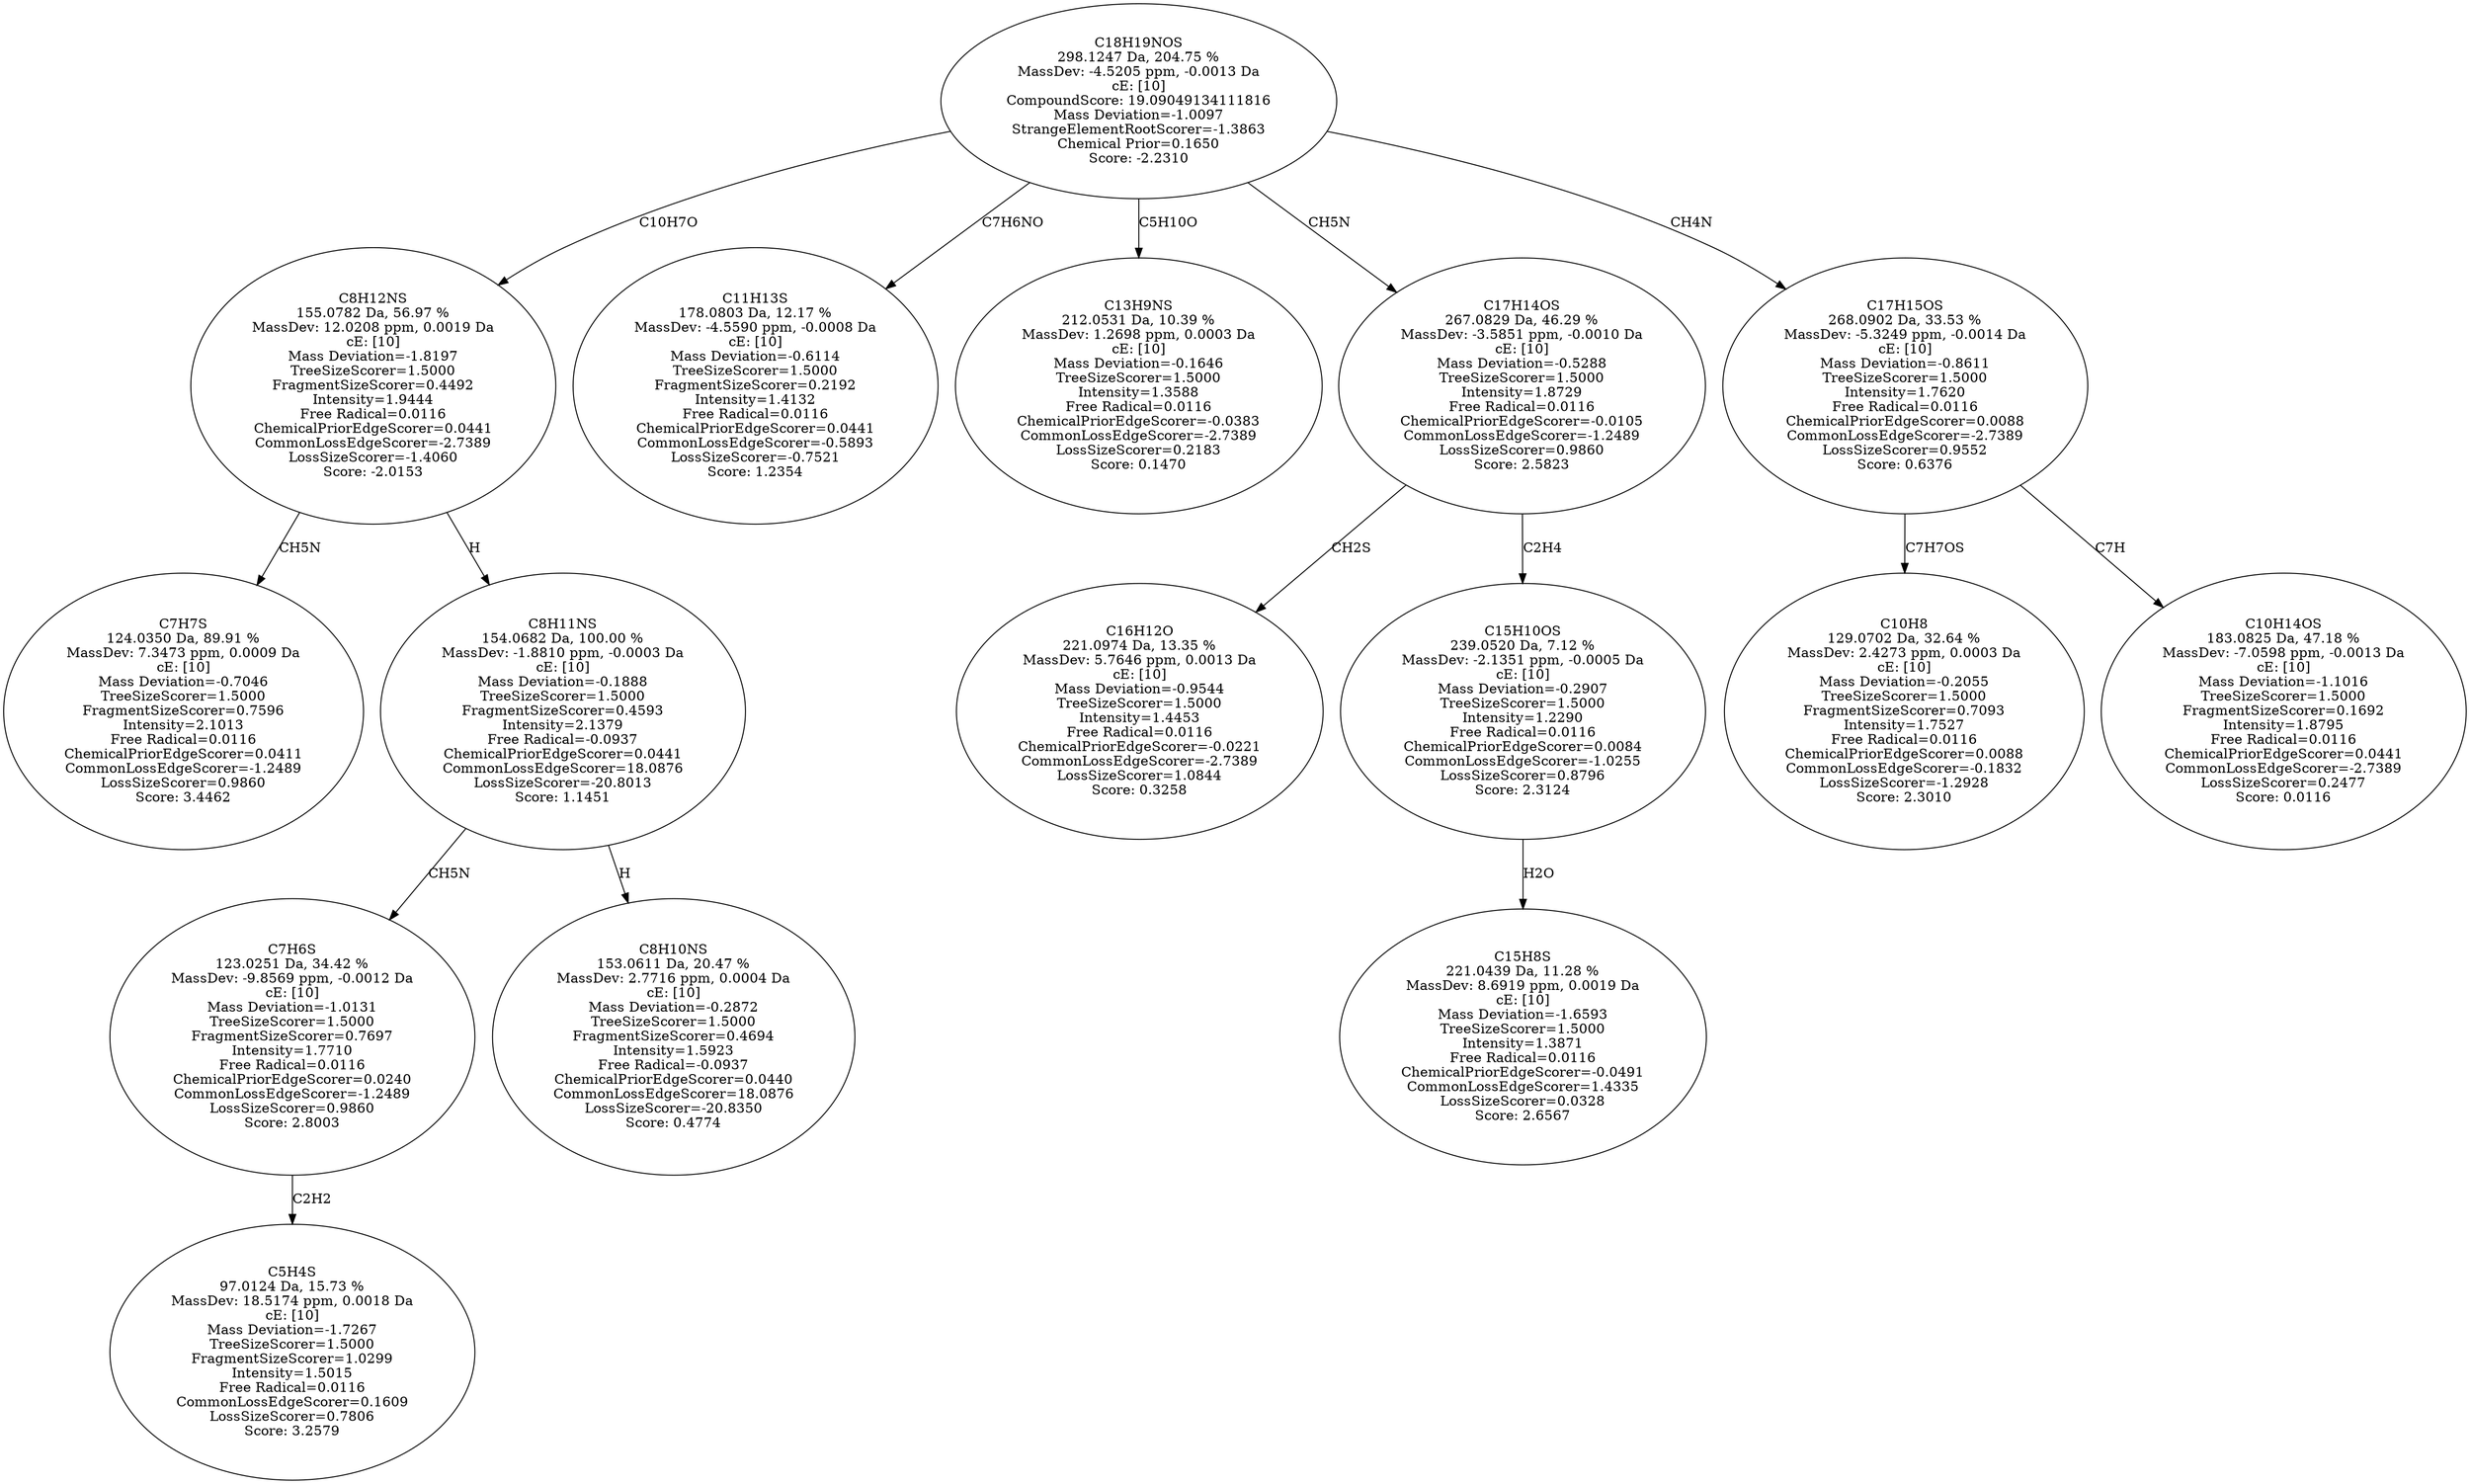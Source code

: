 strict digraph {
v1 [label="C7H7S\n124.0350 Da, 89.91 %\nMassDev: 7.3473 ppm, 0.0009 Da\ncE: [10]\nMass Deviation=-0.7046\nTreeSizeScorer=1.5000\nFragmentSizeScorer=0.7596\nIntensity=2.1013\nFree Radical=0.0116\nChemicalPriorEdgeScorer=0.0411\nCommonLossEdgeScorer=-1.2489\nLossSizeScorer=0.9860\nScore: 3.4462"];
v2 [label="C5H4S\n97.0124 Da, 15.73 %\nMassDev: 18.5174 ppm, 0.0018 Da\ncE: [10]\nMass Deviation=-1.7267\nTreeSizeScorer=1.5000\nFragmentSizeScorer=1.0299\nIntensity=1.5015\nFree Radical=0.0116\nCommonLossEdgeScorer=0.1609\nLossSizeScorer=0.7806\nScore: 3.2579"];
v3 [label="C7H6S\n123.0251 Da, 34.42 %\nMassDev: -9.8569 ppm, -0.0012 Da\ncE: [10]\nMass Deviation=-1.0131\nTreeSizeScorer=1.5000\nFragmentSizeScorer=0.7697\nIntensity=1.7710\nFree Radical=0.0116\nChemicalPriorEdgeScorer=0.0240\nCommonLossEdgeScorer=-1.2489\nLossSizeScorer=0.9860\nScore: 2.8003"];
v4 [label="C8H10NS\n153.0611 Da, 20.47 %\nMassDev: 2.7716 ppm, 0.0004 Da\ncE: [10]\nMass Deviation=-0.2872\nTreeSizeScorer=1.5000\nFragmentSizeScorer=0.4694\nIntensity=1.5923\nFree Radical=-0.0937\nChemicalPriorEdgeScorer=0.0440\nCommonLossEdgeScorer=18.0876\nLossSizeScorer=-20.8350\nScore: 0.4774"];
v5 [label="C8H11NS\n154.0682 Da, 100.00 %\nMassDev: -1.8810 ppm, -0.0003 Da\ncE: [10]\nMass Deviation=-0.1888\nTreeSizeScorer=1.5000\nFragmentSizeScorer=0.4593\nIntensity=2.1379\nFree Radical=-0.0937\nChemicalPriorEdgeScorer=0.0441\nCommonLossEdgeScorer=18.0876\nLossSizeScorer=-20.8013\nScore: 1.1451"];
v6 [label="C8H12NS\n155.0782 Da, 56.97 %\nMassDev: 12.0208 ppm, 0.0019 Da\ncE: [10]\nMass Deviation=-1.8197\nTreeSizeScorer=1.5000\nFragmentSizeScorer=0.4492\nIntensity=1.9444\nFree Radical=0.0116\nChemicalPriorEdgeScorer=0.0441\nCommonLossEdgeScorer=-2.7389\nLossSizeScorer=-1.4060\nScore: -2.0153"];
v7 [label="C11H13S\n178.0803 Da, 12.17 %\nMassDev: -4.5590 ppm, -0.0008 Da\ncE: [10]\nMass Deviation=-0.6114\nTreeSizeScorer=1.5000\nFragmentSizeScorer=0.2192\nIntensity=1.4132\nFree Radical=0.0116\nChemicalPriorEdgeScorer=0.0441\nCommonLossEdgeScorer=-0.5893\nLossSizeScorer=-0.7521\nScore: 1.2354"];
v8 [label="C13H9NS\n212.0531 Da, 10.39 %\nMassDev: 1.2698 ppm, 0.0003 Da\ncE: [10]\nMass Deviation=-0.1646\nTreeSizeScorer=1.5000\nIntensity=1.3588\nFree Radical=0.0116\nChemicalPriorEdgeScorer=-0.0383\nCommonLossEdgeScorer=-2.7389\nLossSizeScorer=0.2183\nScore: 0.1470"];
v9 [label="C16H12O\n221.0974 Da, 13.35 %\nMassDev: 5.7646 ppm, 0.0013 Da\ncE: [10]\nMass Deviation=-0.9544\nTreeSizeScorer=1.5000\nIntensity=1.4453\nFree Radical=0.0116\nChemicalPriorEdgeScorer=-0.0221\nCommonLossEdgeScorer=-2.7389\nLossSizeScorer=1.0844\nScore: 0.3258"];
v10 [label="C15H8S\n221.0439 Da, 11.28 %\nMassDev: 8.6919 ppm, 0.0019 Da\ncE: [10]\nMass Deviation=-1.6593\nTreeSizeScorer=1.5000\nIntensity=1.3871\nFree Radical=0.0116\nChemicalPriorEdgeScorer=-0.0491\nCommonLossEdgeScorer=1.4335\nLossSizeScorer=0.0328\nScore: 2.6567"];
v11 [label="C15H10OS\n239.0520 Da, 7.12 %\nMassDev: -2.1351 ppm, -0.0005 Da\ncE: [10]\nMass Deviation=-0.2907\nTreeSizeScorer=1.5000\nIntensity=1.2290\nFree Radical=0.0116\nChemicalPriorEdgeScorer=0.0084\nCommonLossEdgeScorer=-1.0255\nLossSizeScorer=0.8796\nScore: 2.3124"];
v12 [label="C17H14OS\n267.0829 Da, 46.29 %\nMassDev: -3.5851 ppm, -0.0010 Da\ncE: [10]\nMass Deviation=-0.5288\nTreeSizeScorer=1.5000\nIntensity=1.8729\nFree Radical=0.0116\nChemicalPriorEdgeScorer=-0.0105\nCommonLossEdgeScorer=-1.2489\nLossSizeScorer=0.9860\nScore: 2.5823"];
v13 [label="C10H8\n129.0702 Da, 32.64 %\nMassDev: 2.4273 ppm, 0.0003 Da\ncE: [10]\nMass Deviation=-0.2055\nTreeSizeScorer=1.5000\nFragmentSizeScorer=0.7093\nIntensity=1.7527\nFree Radical=0.0116\nChemicalPriorEdgeScorer=0.0088\nCommonLossEdgeScorer=-0.1832\nLossSizeScorer=-1.2928\nScore: 2.3010"];
v14 [label="C10H14OS\n183.0825 Da, 47.18 %\nMassDev: -7.0598 ppm, -0.0013 Da\ncE: [10]\nMass Deviation=-1.1016\nTreeSizeScorer=1.5000\nFragmentSizeScorer=0.1692\nIntensity=1.8795\nFree Radical=0.0116\nChemicalPriorEdgeScorer=0.0441\nCommonLossEdgeScorer=-2.7389\nLossSizeScorer=0.2477\nScore: 0.0116"];
v15 [label="C17H15OS\n268.0902 Da, 33.53 %\nMassDev: -5.3249 ppm, -0.0014 Da\ncE: [10]\nMass Deviation=-0.8611\nTreeSizeScorer=1.5000\nIntensity=1.7620\nFree Radical=0.0116\nChemicalPriorEdgeScorer=0.0088\nCommonLossEdgeScorer=-2.7389\nLossSizeScorer=0.9552\nScore: 0.6376"];
v16 [label="C18H19NOS\n298.1247 Da, 204.75 %\nMassDev: -4.5205 ppm, -0.0013 Da\ncE: [10]\nCompoundScore: 19.09049134111816\nMass Deviation=-1.0097\nStrangeElementRootScorer=-1.3863\nChemical Prior=0.1650\nScore: -2.2310"];
v6 -> v1 [label="CH5N"];
v3 -> v2 [label="C2H2"];
v5 -> v3 [label="CH5N"];
v5 -> v4 [label="H"];
v6 -> v5 [label="H"];
v16 -> v6 [label="C10H7O"];
v16 -> v7 [label="C7H6NO"];
v16 -> v8 [label="C5H10O"];
v12 -> v9 [label="CH2S"];
v11 -> v10 [label="H2O"];
v12 -> v11 [label="C2H4"];
v16 -> v12 [label="CH5N"];
v15 -> v13 [label="C7H7OS"];
v15 -> v14 [label="C7H"];
v16 -> v15 [label="CH4N"];
}